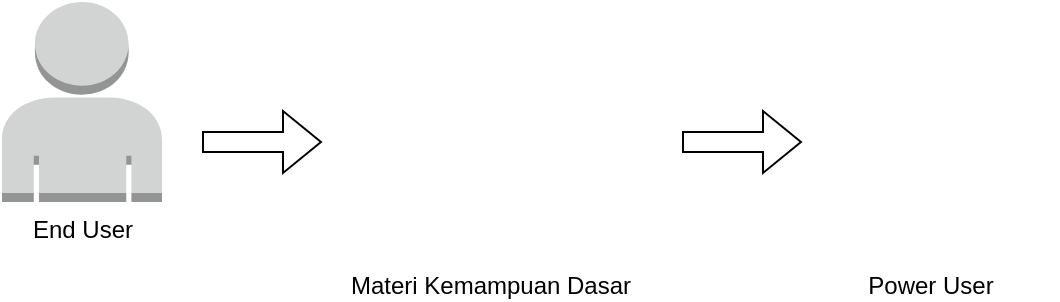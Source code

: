 <mxfile version="15.7.0" type="device"><diagram id="vbLhQbN6RvwJM4y8WpTE" name="Page-1"><mxGraphModel dx="866" dy="481" grid="1" gridSize="10" guides="1" tooltips="1" connect="1" arrows="1" fold="1" page="1" pageScale="1" pageWidth="827" pageHeight="1169" math="0" shadow="0"><root><mxCell id="0"/><mxCell id="1" parent="0"/><mxCell id="mcN_5bwyCcaO7rKO9kkj-1" value="End User" style="outlineConnect=0;dashed=0;verticalLabelPosition=bottom;verticalAlign=top;align=center;html=1;shape=mxgraph.aws3.user;fillColor=#D2D3D3;gradientColor=none;" vertex="1" parent="1"><mxGeometry x="90" y="70" width="80" height="100" as="geometry"/></mxCell><mxCell id="mcN_5bwyCcaO7rKO9kkj-2" value="Materi Kemampuan Dasar" style="shape=image;html=1;verticalAlign=top;verticalLabelPosition=bottom;labelBackgroundColor=#ffffff;imageAspect=0;aspect=fixed;image=https://cdn3.iconfinder.com/data/icons/e-learning-outline-distance-education/512/E-learning_teaching-128.png" vertex="1" parent="1"><mxGeometry x="270" y="70" width="128" height="128" as="geometry"/></mxCell><mxCell id="mcN_5bwyCcaO7rKO9kkj-3" value="Power User" style="shape=image;html=1;verticalAlign=top;verticalLabelPosition=bottom;labelBackgroundColor=#ffffff;imageAspect=0;aspect=fixed;image=https://cdn0.iconfinder.com/data/icons/software-engineering-and-video-gaming/512/77_hacker_user_gammer_programmer-128.png" vertex="1" parent="1"><mxGeometry x="490" y="70" width="128" height="128" as="geometry"/></mxCell><mxCell id="mcN_5bwyCcaO7rKO9kkj-4" value="" style="shape=flexArrow;endArrow=classic;html=1;rounded=0;" edge="1" parent="1"><mxGeometry width="50" height="50" relative="1" as="geometry"><mxPoint x="430" y="140" as="sourcePoint"/><mxPoint x="490" y="140" as="targetPoint"/></mxGeometry></mxCell><mxCell id="mcN_5bwyCcaO7rKO9kkj-5" value="" style="shape=flexArrow;endArrow=classic;html=1;rounded=0;" edge="1" parent="1"><mxGeometry width="50" height="50" relative="1" as="geometry"><mxPoint x="190" y="140" as="sourcePoint"/><mxPoint x="250" y="140" as="targetPoint"/></mxGeometry></mxCell></root></mxGraphModel></diagram></mxfile>